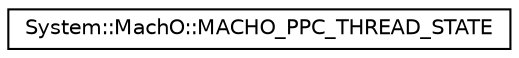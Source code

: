digraph G
{
  edge [fontname="Helvetica",fontsize="10",labelfontname="Helvetica",labelfontsize="10"];
  node [fontname="Helvetica",fontsize="10",shape=record];
  rankdir="LR";
  Node1 [label="System::MachO::MACHO_PPC_THREAD_STATE",height=0.2,width=0.4,color="black", fillcolor="white", style="filled",URL="$struct_system_1_1_mach_o_1_1_m_a_c_h_o___p_p_c___t_h_r_e_a_d___s_t_a_t_e.html"];
}
